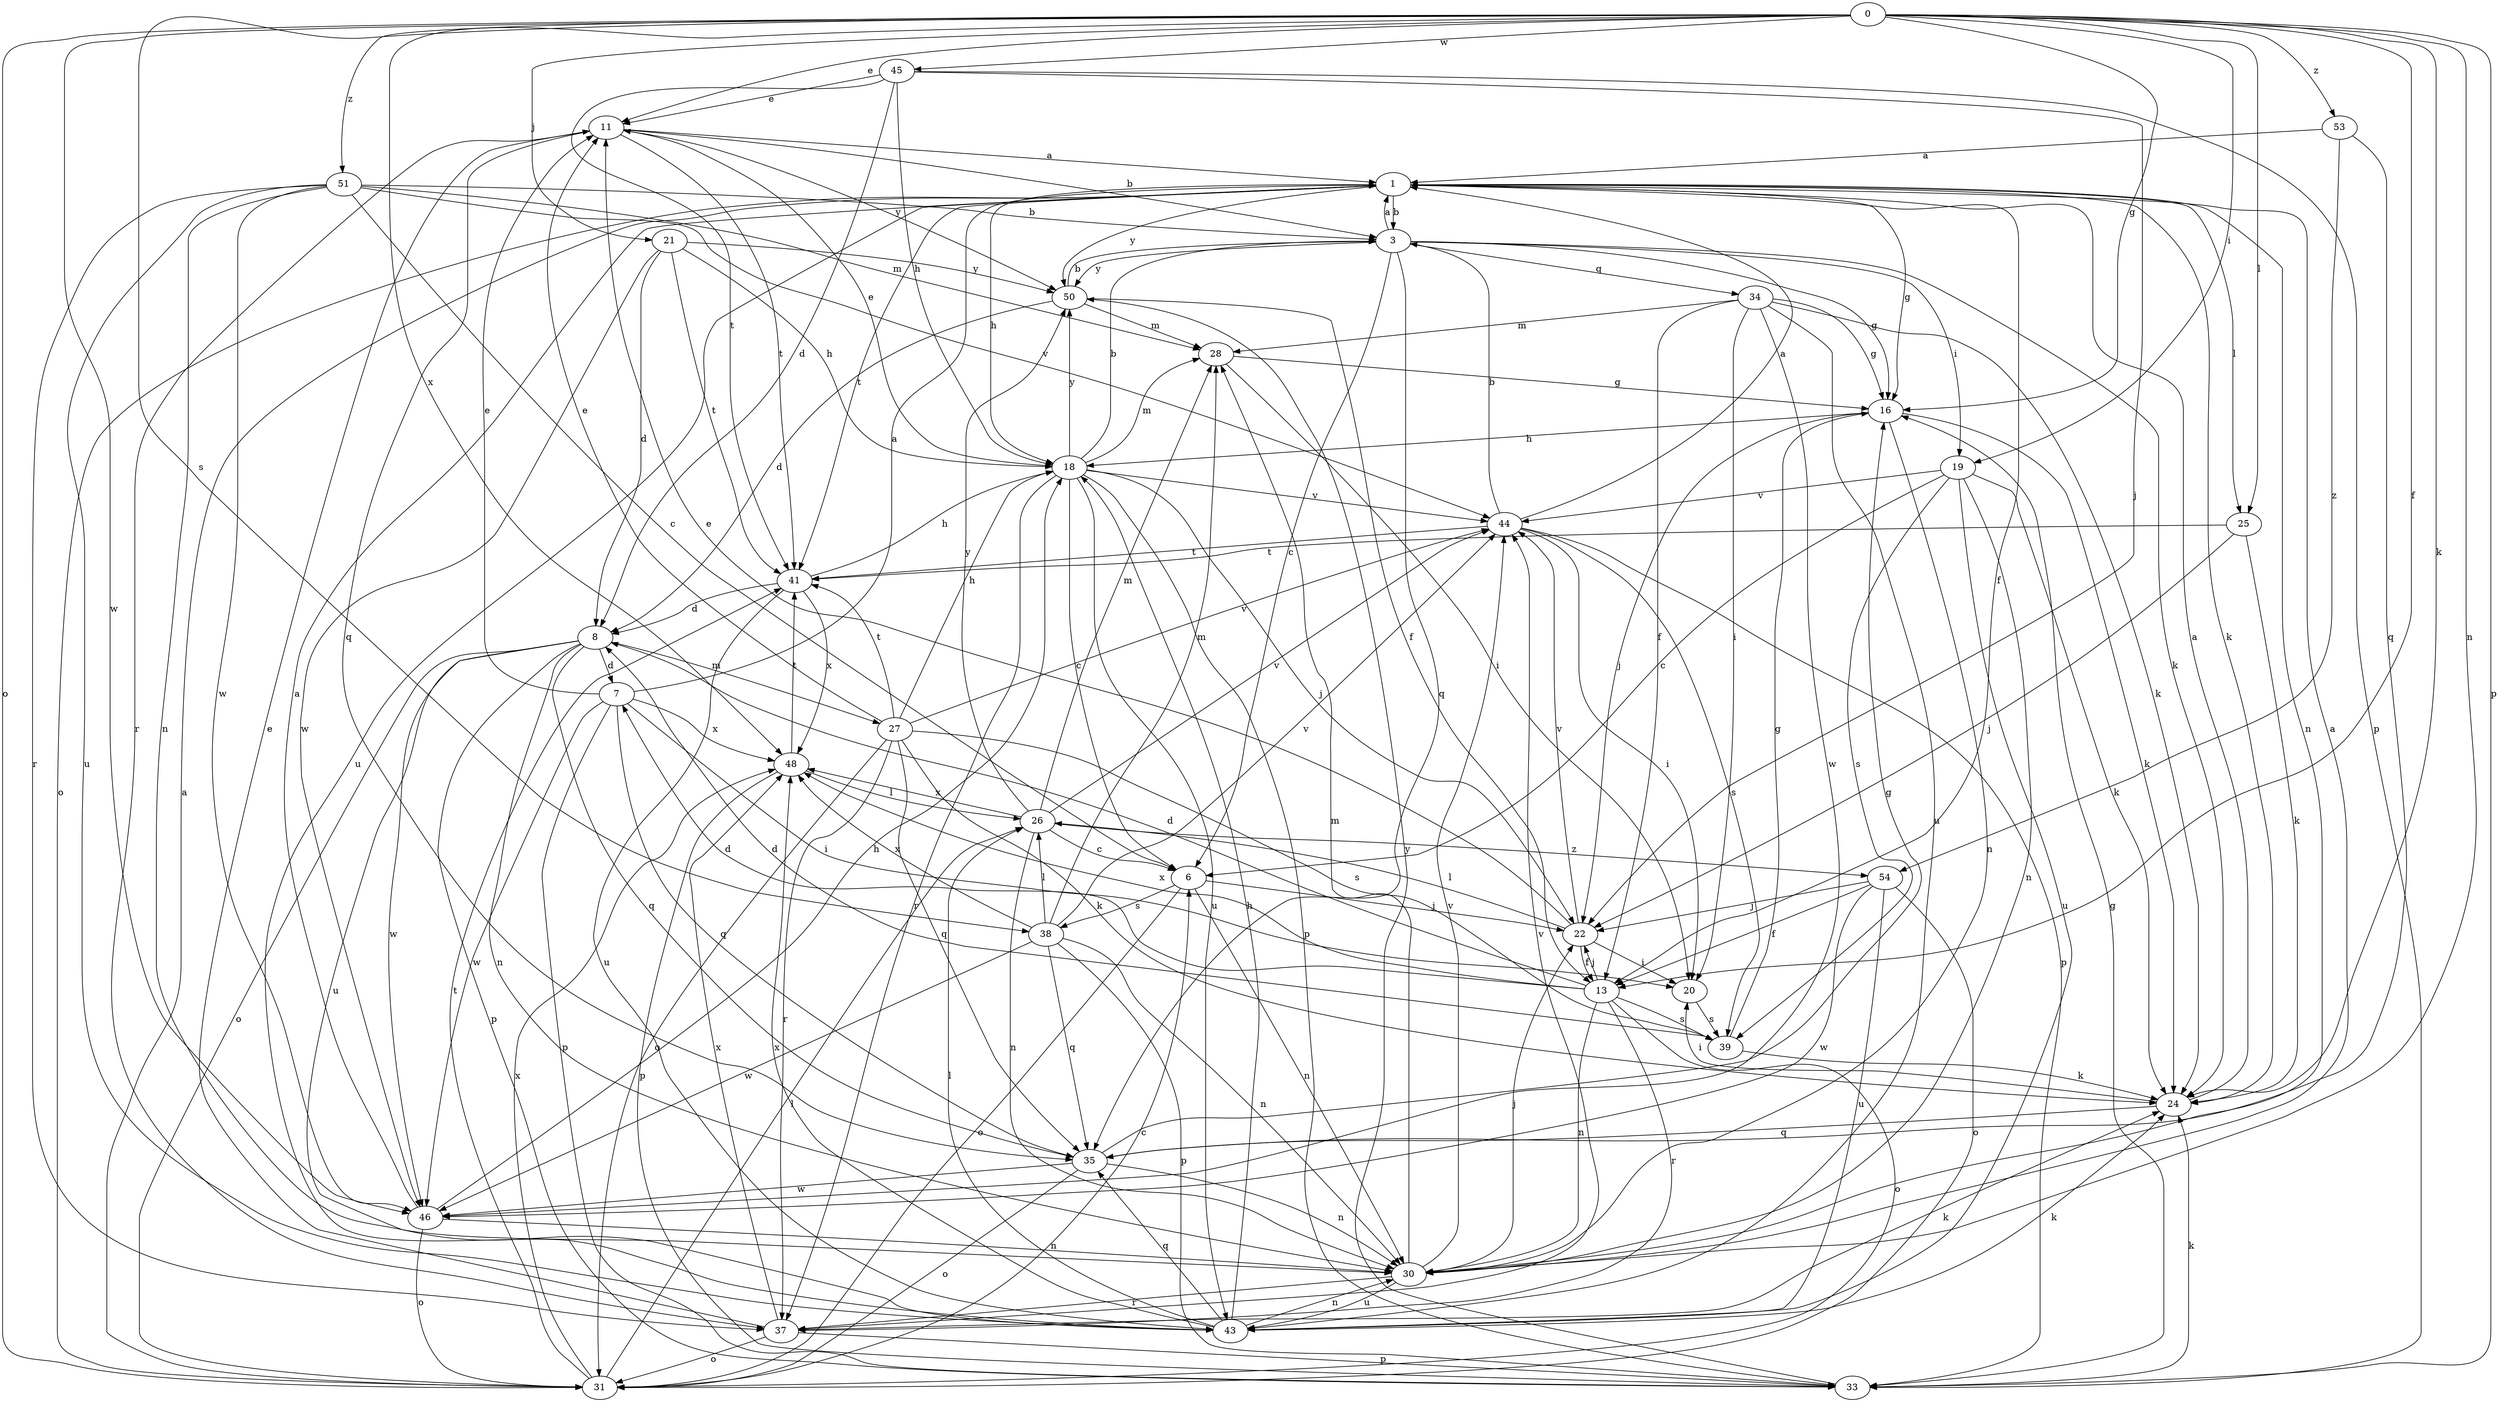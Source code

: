 strict digraph  {
0;
1;
3;
6;
7;
8;
11;
13;
16;
18;
19;
20;
21;
22;
24;
25;
26;
27;
28;
30;
31;
33;
34;
35;
37;
38;
39;
41;
43;
44;
45;
46;
48;
50;
51;
53;
54;
0 -> 11  [label=e];
0 -> 13  [label=f];
0 -> 16  [label=g];
0 -> 19  [label=i];
0 -> 21  [label=j];
0 -> 24  [label=k];
0 -> 25  [label=l];
0 -> 30  [label=n];
0 -> 31  [label=o];
0 -> 33  [label=p];
0 -> 38  [label=s];
0 -> 45  [label=w];
0 -> 46  [label=w];
0 -> 48  [label=x];
0 -> 51  [label=z];
0 -> 53  [label=z];
1 -> 3  [label=b];
1 -> 13  [label=f];
1 -> 16  [label=g];
1 -> 18  [label=h];
1 -> 24  [label=k];
1 -> 25  [label=l];
1 -> 30  [label=n];
1 -> 31  [label=o];
1 -> 41  [label=t];
1 -> 43  [label=u];
1 -> 50  [label=y];
3 -> 1  [label=a];
3 -> 6  [label=c];
3 -> 16  [label=g];
3 -> 19  [label=i];
3 -> 24  [label=k];
3 -> 34  [label=q];
3 -> 35  [label=q];
3 -> 50  [label=y];
6 -> 22  [label=j];
6 -> 30  [label=n];
6 -> 31  [label=o];
6 -> 38  [label=s];
7 -> 1  [label=a];
7 -> 11  [label=e];
7 -> 20  [label=i];
7 -> 33  [label=p];
7 -> 35  [label=q];
7 -> 46  [label=w];
7 -> 48  [label=x];
8 -> 7  [label=d];
8 -> 27  [label=m];
8 -> 30  [label=n];
8 -> 31  [label=o];
8 -> 33  [label=p];
8 -> 35  [label=q];
8 -> 43  [label=u];
8 -> 46  [label=w];
11 -> 1  [label=a];
11 -> 3  [label=b];
11 -> 35  [label=q];
11 -> 37  [label=r];
11 -> 41  [label=t];
11 -> 50  [label=y];
13 -> 7  [label=d];
13 -> 8  [label=d];
13 -> 22  [label=j];
13 -> 30  [label=n];
13 -> 31  [label=o];
13 -> 37  [label=r];
13 -> 39  [label=s];
13 -> 48  [label=x];
16 -> 18  [label=h];
16 -> 22  [label=j];
16 -> 24  [label=k];
16 -> 30  [label=n];
18 -> 3  [label=b];
18 -> 6  [label=c];
18 -> 11  [label=e];
18 -> 22  [label=j];
18 -> 28  [label=m];
18 -> 33  [label=p];
18 -> 37  [label=r];
18 -> 43  [label=u];
18 -> 44  [label=v];
18 -> 50  [label=y];
19 -> 6  [label=c];
19 -> 24  [label=k];
19 -> 30  [label=n];
19 -> 39  [label=s];
19 -> 43  [label=u];
19 -> 44  [label=v];
20 -> 39  [label=s];
21 -> 8  [label=d];
21 -> 18  [label=h];
21 -> 41  [label=t];
21 -> 46  [label=w];
21 -> 50  [label=y];
22 -> 11  [label=e];
22 -> 13  [label=f];
22 -> 20  [label=i];
22 -> 26  [label=l];
22 -> 44  [label=v];
24 -> 1  [label=a];
24 -> 20  [label=i];
24 -> 35  [label=q];
25 -> 22  [label=j];
25 -> 24  [label=k];
25 -> 41  [label=t];
26 -> 6  [label=c];
26 -> 28  [label=m];
26 -> 30  [label=n];
26 -> 44  [label=v];
26 -> 48  [label=x];
26 -> 50  [label=y];
26 -> 54  [label=z];
27 -> 11  [label=e];
27 -> 18  [label=h];
27 -> 24  [label=k];
27 -> 31  [label=o];
27 -> 35  [label=q];
27 -> 37  [label=r];
27 -> 39  [label=s];
27 -> 41  [label=t];
27 -> 44  [label=v];
28 -> 16  [label=g];
28 -> 20  [label=i];
30 -> 1  [label=a];
30 -> 22  [label=j];
30 -> 28  [label=m];
30 -> 37  [label=r];
30 -> 43  [label=u];
30 -> 44  [label=v];
31 -> 1  [label=a];
31 -> 6  [label=c];
31 -> 26  [label=l];
31 -> 41  [label=t];
31 -> 48  [label=x];
33 -> 16  [label=g];
33 -> 24  [label=k];
33 -> 50  [label=y];
34 -> 13  [label=f];
34 -> 16  [label=g];
34 -> 20  [label=i];
34 -> 24  [label=k];
34 -> 28  [label=m];
34 -> 43  [label=u];
34 -> 46  [label=w];
35 -> 16  [label=g];
35 -> 30  [label=n];
35 -> 31  [label=o];
35 -> 46  [label=w];
37 -> 11  [label=e];
37 -> 24  [label=k];
37 -> 31  [label=o];
37 -> 33  [label=p];
37 -> 44  [label=v];
37 -> 48  [label=x];
38 -> 26  [label=l];
38 -> 28  [label=m];
38 -> 30  [label=n];
38 -> 33  [label=p];
38 -> 35  [label=q];
38 -> 44  [label=v];
38 -> 46  [label=w];
38 -> 48  [label=x];
39 -> 8  [label=d];
39 -> 16  [label=g];
39 -> 24  [label=k];
41 -> 8  [label=d];
41 -> 18  [label=h];
41 -> 43  [label=u];
41 -> 48  [label=x];
43 -> 18  [label=h];
43 -> 24  [label=k];
43 -> 26  [label=l];
43 -> 30  [label=n];
43 -> 35  [label=q];
43 -> 48  [label=x];
44 -> 1  [label=a];
44 -> 3  [label=b];
44 -> 20  [label=i];
44 -> 33  [label=p];
44 -> 39  [label=s];
44 -> 41  [label=t];
45 -> 8  [label=d];
45 -> 11  [label=e];
45 -> 18  [label=h];
45 -> 22  [label=j];
45 -> 33  [label=p];
45 -> 41  [label=t];
46 -> 1  [label=a];
46 -> 18  [label=h];
46 -> 30  [label=n];
46 -> 31  [label=o];
48 -> 26  [label=l];
48 -> 33  [label=p];
48 -> 41  [label=t];
50 -> 3  [label=b];
50 -> 8  [label=d];
50 -> 13  [label=f];
50 -> 28  [label=m];
51 -> 3  [label=b];
51 -> 6  [label=c];
51 -> 28  [label=m];
51 -> 30  [label=n];
51 -> 37  [label=r];
51 -> 43  [label=u];
51 -> 44  [label=v];
51 -> 46  [label=w];
53 -> 1  [label=a];
53 -> 35  [label=q];
53 -> 54  [label=z];
54 -> 13  [label=f];
54 -> 22  [label=j];
54 -> 31  [label=o];
54 -> 43  [label=u];
54 -> 46  [label=w];
}
